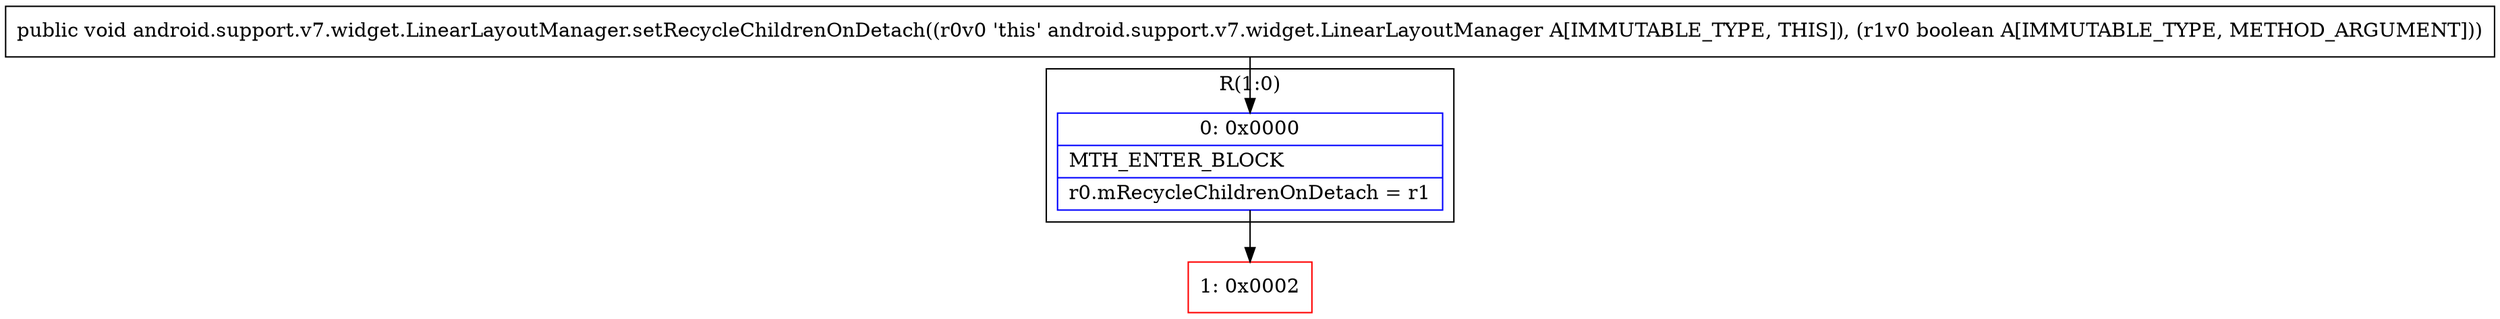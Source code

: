 digraph "CFG forandroid.support.v7.widget.LinearLayoutManager.setRecycleChildrenOnDetach(Z)V" {
subgraph cluster_Region_1557289604 {
label = "R(1:0)";
node [shape=record,color=blue];
Node_0 [shape=record,label="{0\:\ 0x0000|MTH_ENTER_BLOCK\l|r0.mRecycleChildrenOnDetach = r1\l}"];
}
Node_1 [shape=record,color=red,label="{1\:\ 0x0002}"];
MethodNode[shape=record,label="{public void android.support.v7.widget.LinearLayoutManager.setRecycleChildrenOnDetach((r0v0 'this' android.support.v7.widget.LinearLayoutManager A[IMMUTABLE_TYPE, THIS]), (r1v0 boolean A[IMMUTABLE_TYPE, METHOD_ARGUMENT])) }"];
MethodNode -> Node_0;
Node_0 -> Node_1;
}

